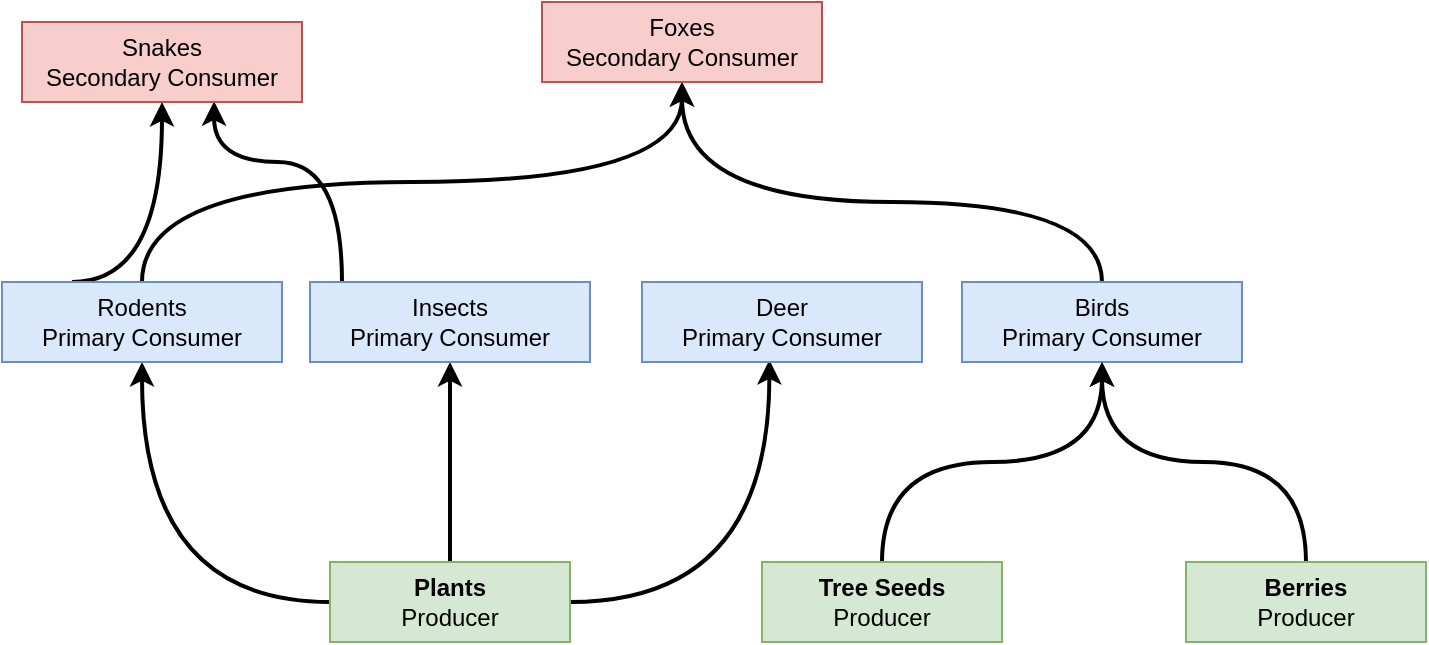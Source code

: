 <mxfile version="21.1.1" type="github">
  <diagram name="Page-1" id="KdyZQm44QTGy5TwE-AH9">
    <mxGraphModel dx="1032" dy="577" grid="1" gridSize="10" guides="1" tooltips="1" connect="1" arrows="1" fold="1" page="1" pageScale="1" pageWidth="850" pageHeight="1100" math="0" shadow="0">
      <root>
        <mxCell id="0" />
        <mxCell id="1" parent="0" />
        <mxCell id="-dOC0UTYTpTgAeae-LNB-18" style="edgeStyle=orthogonalEdgeStyle;rounded=0;orthogonalLoop=1;jettySize=auto;html=1;curved=1;strokeWidth=2;" parent="1" source="-dOC0UTYTpTgAeae-LNB-1" target="-dOC0UTYTpTgAeae-LNB-17" edge="1">
          <mxGeometry relative="1" as="geometry" />
        </mxCell>
        <mxCell id="-dOC0UTYTpTgAeae-LNB-1" value="&lt;b&gt;Tree Seeds&lt;/b&gt;&lt;br&gt;Producer" style="rounded=0;whiteSpace=wrap;html=1;fillColor=#d5e8d4;strokeColor=#82b366;" parent="1" vertex="1">
          <mxGeometry x="461" y="500" width="120" height="40" as="geometry" />
        </mxCell>
        <mxCell id="-dOC0UTYTpTgAeae-LNB-10" value="" style="edgeStyle=orthogonalEdgeStyle;rounded=0;orthogonalLoop=1;jettySize=auto;html=1;curved=1;strokeWidth=2;" parent="1" source="-dOC0UTYTpTgAeae-LNB-2" target="-dOC0UTYTpTgAeae-LNB-8" edge="1">
          <mxGeometry relative="1" as="geometry" />
        </mxCell>
        <mxCell id="-dOC0UTYTpTgAeae-LNB-11" style="edgeStyle=orthogonalEdgeStyle;rounded=0;orthogonalLoop=1;jettySize=auto;html=1;entryX=0.455;entryY=0.975;entryDx=0;entryDy=0;curved=1;strokeWidth=2;entryPerimeter=0;" parent="1" source="-dOC0UTYTpTgAeae-LNB-2" target="-dOC0UTYTpTgAeae-LNB-12" edge="1">
          <mxGeometry relative="1" as="geometry">
            <mxPoint x="475" y="400" as="targetPoint" />
          </mxGeometry>
        </mxCell>
        <mxCell id="-dOC0UTYTpTgAeae-LNB-16" style="edgeStyle=orthogonalEdgeStyle;rounded=0;orthogonalLoop=1;jettySize=auto;html=1;entryX=0.5;entryY=1;entryDx=0;entryDy=0;curved=1;strokeWidth=2;" parent="1" source="-dOC0UTYTpTgAeae-LNB-2" target="-dOC0UTYTpTgAeae-LNB-14" edge="1">
          <mxGeometry relative="1" as="geometry" />
        </mxCell>
        <mxCell id="-dOC0UTYTpTgAeae-LNB-2" value="&lt;b&gt;Plants&lt;/b&gt;&lt;br&gt;Producer" style="rounded=0;whiteSpace=wrap;html=1;fillColor=#d5e8d4;strokeColor=#82b366;" parent="1" vertex="1">
          <mxGeometry x="245" y="500" width="120" height="40" as="geometry" />
        </mxCell>
        <mxCell id="5J4IjL3rGNu5SORRE3Y_-3" style="edgeStyle=orthogonalEdgeStyle;rounded=0;orthogonalLoop=1;jettySize=auto;html=1;curved=1;strokeWidth=2;entryX=0.686;entryY=0.991;entryDx=0;entryDy=0;entryPerimeter=0;" edge="1" parent="1" source="-dOC0UTYTpTgAeae-LNB-8" target="5J4IjL3rGNu5SORRE3Y_-1">
          <mxGeometry relative="1" as="geometry">
            <mxPoint x="161" y="280" as="targetPoint" />
            <Array as="points">
              <mxPoint x="251" y="300" />
              <mxPoint x="187" y="300" />
            </Array>
          </mxGeometry>
        </mxCell>
        <mxCell id="-dOC0UTYTpTgAeae-LNB-8" value="Insects&lt;br&gt;Primary Consumer" style="rounded=0;whiteSpace=wrap;html=1;fillColor=#dae8fc;strokeColor=#6c8ebf;" parent="1" vertex="1">
          <mxGeometry x="235" y="360" width="140" height="40" as="geometry" />
        </mxCell>
        <mxCell id="-dOC0UTYTpTgAeae-LNB-12" value="Deer&lt;br&gt;Primary Consumer" style="rounded=0;whiteSpace=wrap;html=1;fillColor=#dae8fc;strokeColor=#6c8ebf;" parent="1" vertex="1">
          <mxGeometry x="401" y="360" width="140" height="40" as="geometry" />
        </mxCell>
        <mxCell id="g88q6aO5bTRFUWmW2RjR-1" style="edgeStyle=orthogonalEdgeStyle;rounded=0;orthogonalLoop=1;jettySize=auto;html=1;entryX=0.5;entryY=1;entryDx=0;entryDy=0;curved=1;strokeWidth=2;" parent="1" source="-dOC0UTYTpTgAeae-LNB-14" target="-dOC0UTYTpTgAeae-LNB-19" edge="1">
          <mxGeometry relative="1" as="geometry">
            <Array as="points">
              <mxPoint x="151" y="310" />
              <mxPoint x="421" y="310" />
            </Array>
          </mxGeometry>
        </mxCell>
        <mxCell id="5J4IjL3rGNu5SORRE3Y_-2" style="edgeStyle=orthogonalEdgeStyle;rounded=0;orthogonalLoop=1;jettySize=auto;html=1;entryX=0.5;entryY=1;entryDx=0;entryDy=0;curved=1;strokeWidth=2;exitX=0.25;exitY=0;exitDx=0;exitDy=0;" edge="1" parent="1" source="-dOC0UTYTpTgAeae-LNB-14" target="5J4IjL3rGNu5SORRE3Y_-1">
          <mxGeometry relative="1" as="geometry">
            <Array as="points">
              <mxPoint x="161" y="360" />
            </Array>
          </mxGeometry>
        </mxCell>
        <mxCell id="-dOC0UTYTpTgAeae-LNB-14" value="Rodents&lt;br&gt;Primary Consumer" style="rounded=0;whiteSpace=wrap;html=1;fillColor=#dae8fc;strokeColor=#6c8ebf;" parent="1" vertex="1">
          <mxGeometry x="81" y="360" width="140" height="40" as="geometry" />
        </mxCell>
        <mxCell id="-dOC0UTYTpTgAeae-LNB-20" style="edgeStyle=orthogonalEdgeStyle;rounded=0;orthogonalLoop=1;jettySize=auto;html=1;entryX=0.5;entryY=1;entryDx=0;entryDy=0;curved=1;strokeWidth=2;" parent="1" source="-dOC0UTYTpTgAeae-LNB-17" target="-dOC0UTYTpTgAeae-LNB-19" edge="1">
          <mxGeometry relative="1" as="geometry">
            <Array as="points">
              <mxPoint x="631" y="320" />
              <mxPoint x="421" y="320" />
            </Array>
          </mxGeometry>
        </mxCell>
        <mxCell id="-dOC0UTYTpTgAeae-LNB-17" value="Birds&lt;br&gt;Primary Consumer" style="rounded=0;whiteSpace=wrap;html=1;fillColor=#dae8fc;strokeColor=#6c8ebf;" parent="1" vertex="1">
          <mxGeometry x="561" y="360" width="140" height="40" as="geometry" />
        </mxCell>
        <mxCell id="-dOC0UTYTpTgAeae-LNB-19" value="Foxes&lt;br&gt;Secondary Consumer" style="rounded=0;whiteSpace=wrap;html=1;fillColor=#f8cecc;strokeColor=#b85450;" parent="1" vertex="1">
          <mxGeometry x="351" y="220" width="140" height="40" as="geometry" />
        </mxCell>
        <mxCell id="5J4IjL3rGNu5SORRE3Y_-1" value="Snakes&lt;br&gt;Secondary Consumer" style="rounded=0;whiteSpace=wrap;html=1;fillColor=#f8cecc;strokeColor=#b85450;" vertex="1" parent="1">
          <mxGeometry x="91" y="230" width="140" height="40" as="geometry" />
        </mxCell>
        <mxCell id="5J4IjL3rGNu5SORRE3Y_-9" style="edgeStyle=orthogonalEdgeStyle;rounded=0;orthogonalLoop=1;jettySize=auto;html=1;entryX=0.5;entryY=1;entryDx=0;entryDy=0;curved=1;strokeWidth=2;" edge="1" parent="1" source="5J4IjL3rGNu5SORRE3Y_-7" target="-dOC0UTYTpTgAeae-LNB-17">
          <mxGeometry relative="1" as="geometry" />
        </mxCell>
        <mxCell id="5J4IjL3rGNu5SORRE3Y_-7" value="&lt;b&gt;Berries&lt;br&gt;&lt;/b&gt;Producer" style="rounded=0;whiteSpace=wrap;html=1;fillColor=#d5e8d4;strokeColor=#82b366;" vertex="1" parent="1">
          <mxGeometry x="673" y="500" width="120" height="40" as="geometry" />
        </mxCell>
      </root>
    </mxGraphModel>
  </diagram>
</mxfile>

